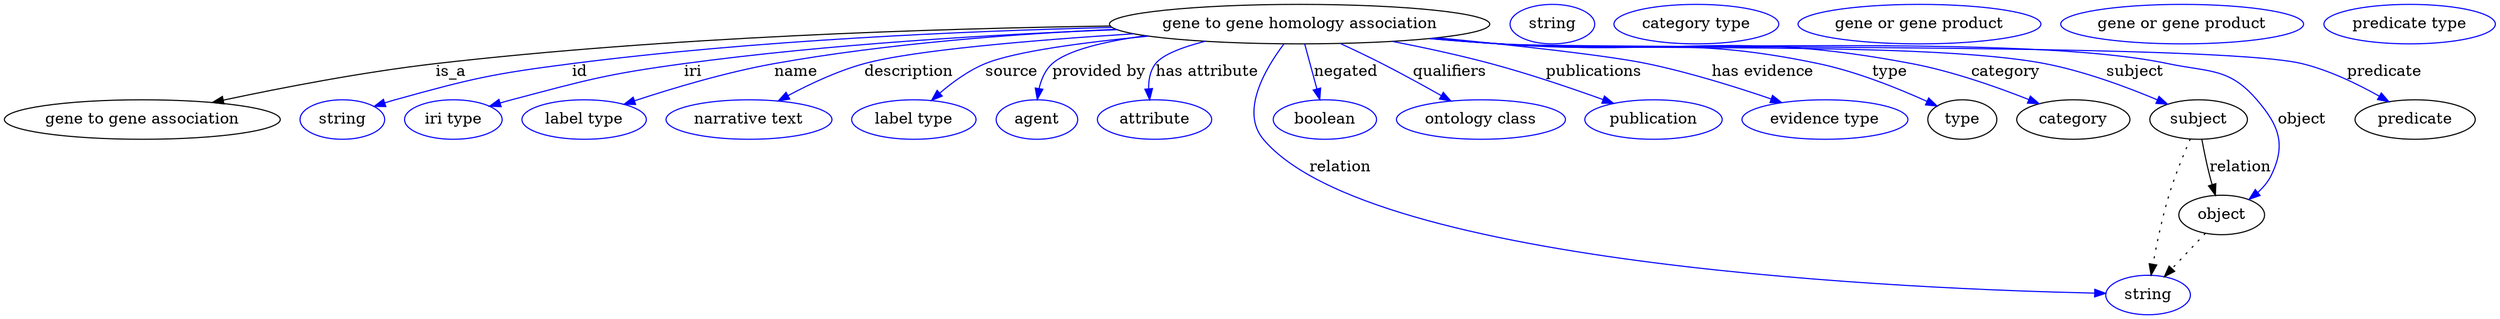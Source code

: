 digraph {
	graph [bb="0,0,2264.4,283"];
	node [label="\N"];
	"gene to gene homology association"	[height=0.5,
		label="gene to gene homology association",
		pos="1178.4,265",
		width=4.8024];
	"gene to gene association"	[height=0.5,
		pos="125.44,178",
		width=3.4844];
	"gene to gene homology association" -> "gene to gene association"	[label=is_a,
		lp="406.44,221.5",
		pos="e,189.25,193.57 1006.2,263.28 846.54,260.97 602.77,253.25 392.44,229 326.64,221.41 252.67,207.1 199.31,195.73"];
	id	[color=blue,
		height=0.5,
		label=string,
		pos="307.44,178",
		width=1.0652];
	"gene to gene homology association" -> id	[color=blue,
		label=id,
		lp="523.44,221.5",
		pos="e,336.42,189.99 1007.7,261.97 873.68,258.69 682.54,250.29 516.44,229 443.99,219.71 425.81,215.57 355.44,196 352.33,195.14 349.13,\
194.17 345.93,193.15",
		style=solid];
	iri	[color=blue,
		height=0.5,
		label="iri type",
		pos="408.44,178",
		width=1.2277];
	"gene to gene homology association" -> iri	[color=blue,
		label=iri,
		lp="626.44,221.5",
		pos="e,441.36,190.14 1012.4,259.92 900.66,255.63 750.2,246.87 618.44,229 547.78,219.42 530.37,214.25 461.44,196 458.07,195.11 454.59,\
194.13 451.11,193.11",
		style=solid];
	name	[color=blue,
		height=0.5,
		label="label type",
		pos="527.44,178",
		width=1.5707];
	"gene to gene homology association" -> name	[color=blue,
		label=name,
		lp="720.44,221.5",
		pos="e,563.7,191.88 1011.5,260.29 919.18,256.11 802.82,247.34 700.44,229 656.6,221.15 607.99,206.56 573.49,195.15",
		style=solid];
	description	[color=blue,
		height=0.5,
		label="narrative text",
		pos="677.44,178",
		width=2.0943];
	"gene to gene homology association" -> description	[color=blue,
		label=description,
		lp="822.94,221.5",
		pos="e,704.04,194.94 1027.6,256.2 935.65,250.37 827.51,241.29 782.44,229 758.22,222.4 732.77,210.41 712.98,199.84",
		style=solid];
	source	[color=blue,
		height=0.5,
		label="label type",
		pos="827.44,178",
		width=1.5707];
	"gene to gene homology association" -> source	[color=blue,
		label=source,
		lp="916.44,221.5",
		pos="e,843.5,195.36 1041,254.06 981.59,248.36 919.52,240.09 892.44,229 877.24,222.77 862.54,212 850.97,202.05",
		style=solid];
	"provided by"	[color=blue,
		height=0.5,
		label=agent,
		pos="939.44,178",
		width=1.0291];
	"gene to gene homology association" -> "provided by"	[color=blue,
		label="provided by",
		lp="995.94,221.5",
		pos="e,939.74,196.29 1038.3,254.43 1001,249.25 967.26,241.27 953.44,229 946.92,223.21 943.33,214.67 941.38,206.27",
		style=solid];
	"has attribute"	[color=blue,
		height=0.5,
		label=attribute,
		pos="1046.4,178",
		width=1.4443];
	"gene to gene homology association" -> "has attribute"	[color=blue,
		label="has attribute",
		lp="1094.4,221.5",
		pos="e,1042,196.01 1092.5,249.36 1071.9,244.06 1053.9,237.29 1047.4,229 1042.4,222.63 1041,214.28 1041.1,206.23",
		style=solid];
	relation	[color=blue,
		height=0.5,
		label=string,
		pos="1949.4,18",
		width=1.0652];
	"gene to gene homology association" -> relation	[color=blue,
		label=relation,
		lp="1215.4,134.5",
		pos="e,1911.2,19.518 1164.2,246.98 1147.4,224.66 1124.1,185.38 1145.4,160 1243.2,43.578 1741.9,23.262 1900.8,19.736",
		style=solid];
	negated	[color=blue,
		height=0.5,
		label=boolean,
		pos="1201.4,178",
		width=1.2999];
	"gene to gene homology association" -> negated	[color=blue,
		label=negated,
		lp="1220.4,221.5",
		pos="e,1196.8,196.18 1183.1,246.8 1186.3,235.05 1190.6,219.24 1194.2,205.84",
		style=solid];
	qualifiers	[color=blue,
		height=0.5,
		label="ontology class",
		pos="1342.4,178",
		width=2.1304];
	"gene to gene homology association" -> qualifiers	[color=blue,
		label=qualifiers,
		lp="1314.9,221.5",
		pos="e,1315.5,194.85 1215.7,247.28 1227.8,241.66 1241.3,235.23 1253.4,229 1271.1,219.93 1290.3,209.23 1306.4,200.05",
		style=solid];
	publications	[color=blue,
		height=0.5,
		label=publication,
		pos="1499.4,178",
		width=1.7332];
	"gene to gene homology association" -> publications	[color=blue,
		label=publications,
		lp="1446.4,221.5",
		pos="e,1463.3,192.76 1263,249.27 1291.6,243.68 1323.6,236.78 1352.4,229 1386.8,219.75 1424.8,206.75 1453.5,196.33",
		style=solid];
	"has evidence"	[color=blue,
		height=0.5,
		label="evidence type",
		pos="1655.4,178",
		width=2.0943];
	"gene to gene homology association" -> "has evidence"	[color=blue,
		label="has evidence",
		lp="1599.9,221.5",
		pos="e,1616.3,193.46 1303.9,252.56 1375.9,245.51 1458.8,236.44 1494.4,229 1532.9,220.98 1575.2,207.64 1606.8,196.75",
		style=solid];
	type	[height=0.5,
		pos="1780.4,178",
		width=0.86659];
	"gene to gene homology association" -> type	[color=blue,
		label=type,
		lp="1714.4,221.5",
		pos="e,1757.6,190.33 1299.8,252.13 1320,250.31 1340.8,248.52 1360.4,247 1489.2,236.99 1524.1,255.73 1650.4,229 1685.1,221.68 1722.6,206.39 \
1748.4,194.64",
		style=solid];
	category	[height=0.5,
		pos="1881.4,178",
		width=1.4263];
	"gene to gene homology association" -> category	[color=blue,
		label=category,
		lp="1819.9,221.5",
		pos="e,1850.3,192.45 1298.8,251.99 1319.3,250.16 1340.5,248.41 1360.4,247 1526.4,235.26 1571,260.1 1734.4,229 1771.4,221.96 1811.8,207.71 \
1840.9,196.22",
		style=solid];
	subject	[height=0.5,
		pos="1995.4,178",
		width=1.2277];
	"gene to gene homology association" -> subject	[color=blue,
		label=subject,
		lp="1937.4,221.5",
		pos="e,1967.2,191.99 1297.3,251.92 1318.3,250.06 1340,248.32 1360.4,247 1470.3,239.88 1747.3,249.75 1855.4,229 1891.3,222.12 1930.2,207.6 \
1957.9,195.97",
		style=solid];
	object	[height=0.5,
		pos="2016.4,91",
		width=1.0832];
	"gene to gene homology association" -> object	[color=blue,
		label=object,
		lp="2089.4,178",
		pos="e,2041.4,105.25 1296.8,251.84 1318,249.98 1339.9,248.27 1360.4,247 1495.1,238.72 1835.4,256.9 1967.4,229 2005.5,220.96 2023.1,225.48 \
2048.4,196 2068.8,172.34 2075.1,155.03 2061.4,127 2058.6,121.17 2054.2,116.02 2049.3,111.6",
		style=solid];
	predicate	[height=0.5,
		pos="2192.4,178",
		width=1.5165];
	"gene to gene homology association" -> predicate	[color=blue,
		label=predicate,
		lp="2164.4,221.5",
		pos="e,2168.6,194.24 1296.3,251.8 1317.6,249.93 1339.7,248.22 1360.4,247 1441.3,242.23 2010.7,248.13 2089.4,229 2114.3,222.96 2140.2,\
210.37 2159.8,199.33",
		style=solid];
	association_type	[color=blue,
		height=0.5,
		label=string,
		pos="1407.4,265",
		width=1.0652];
	association_category	[color=blue,
		height=0.5,
		label="category type",
		pos="1538.4,265",
		width=2.0762];
	subject -> relation	[pos="e,1952.2,36.136 1987.9,160.24 1981.9,146.64 1973.8,126.88 1968.4,109 1962.2,88.265 1957.2,64.241 1953.9,46.231",
		style=dotted];
	subject -> object	[label=relation,
		lp="2033.4,134.5",
		pos="e,2010.7,108.98 1998.4,159.77 2000.2,150.09 2002.7,137.8 2005.4,127 2006.1,124.32 2006.9,121.53 2007.7,118.76"];
	"gene to gene association_subject"	[color=blue,
		height=0.5,
		label="gene or gene product",
		pos="1741.4,265",
		width=3.0692];
	object -> relation	[pos="e,1964.3,34.713 2001.6,74.243 1992.6,64.775 1981.1,52.56 1971.2,42.024",
		style=dotted];
	"gene to gene association_object"	[color=blue,
		height=0.5,
		label="gene or gene product",
		pos="1980.4,265",
		width=3.0692];
	"gene to gene homology association_predicate"	[color=blue,
		height=0.5,
		label="predicate type",
		pos="2186.4,265",
		width=2.1665];
}
